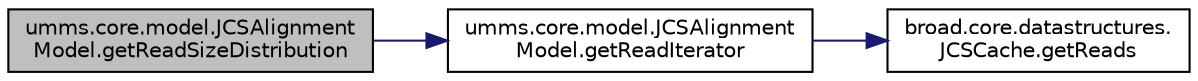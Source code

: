 digraph "umms.core.model.JCSAlignmentModel.getReadSizeDistribution"
{
  edge [fontname="Helvetica",fontsize="10",labelfontname="Helvetica",labelfontsize="10"];
  node [fontname="Helvetica",fontsize="10",shape=record];
  rankdir="LR";
  Node1 [label="umms.core.model.JCSAlignment\lModel.getReadSizeDistribution",height=0.2,width=0.4,color="black", fillcolor="grey75", style="filled" fontcolor="black"];
  Node1 -> Node2 [color="midnightblue",fontsize="10",style="solid",fontname="Helvetica"];
  Node2 [label="umms.core.model.JCSAlignment\lModel.getReadIterator",height=0.2,width=0.4,color="black", fillcolor="white", style="filled",URL="$classumms_1_1core_1_1model_1_1_j_c_s_alignment_model.html#a0d7ac4c1ecb691d9e0207d40fca590f0"];
  Node2 -> Node3 [color="midnightblue",fontsize="10",style="solid",fontname="Helvetica"];
  Node3 [label="broad.core.datastructures.\lJCSCache.getReads",height=0.2,width=0.4,color="black", fillcolor="white", style="filled",URL="$classbroad_1_1core_1_1datastructures_1_1_j_c_s_cache.html#a6f13ea81079bb23079fb1a5072298618"];
}
